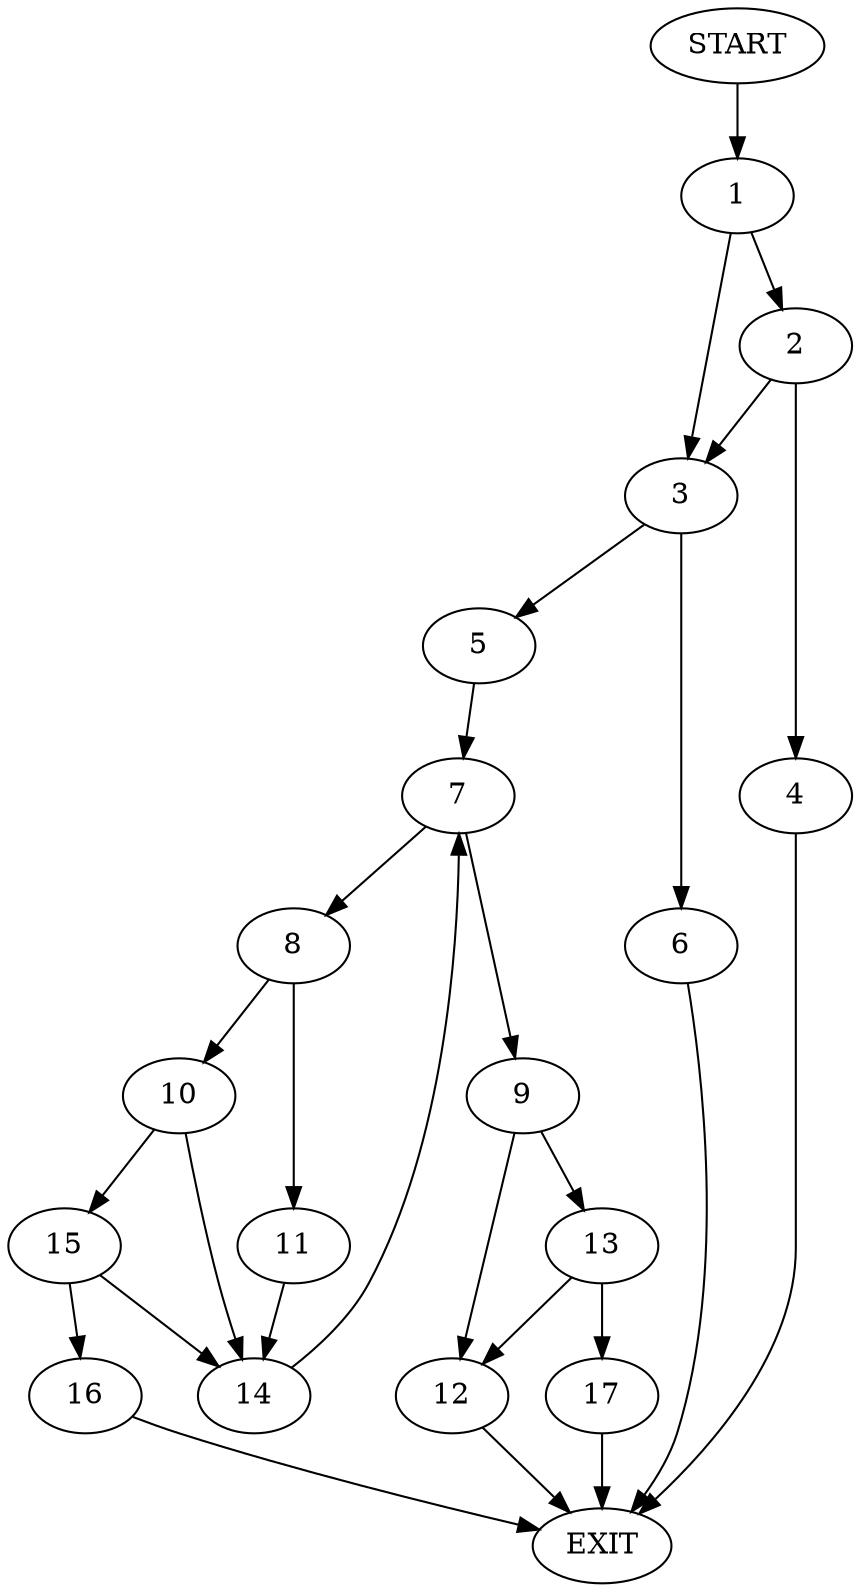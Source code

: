 digraph {
0 [label="START"]
18 [label="EXIT"]
0 -> 1
1 -> 2
1 -> 3
2 -> 3
2 -> 4
3 -> 5
3 -> 6
4 -> 18
6 -> 18
5 -> 7
7 -> 8
7 -> 9
8 -> 10
8 -> 11
9 -> 12
9 -> 13
10 -> 14
10 -> 15
11 -> 14
14 -> 7
15 -> 14
15 -> 16
16 -> 18
12 -> 18
13 -> 17
13 -> 12
17 -> 18
}
